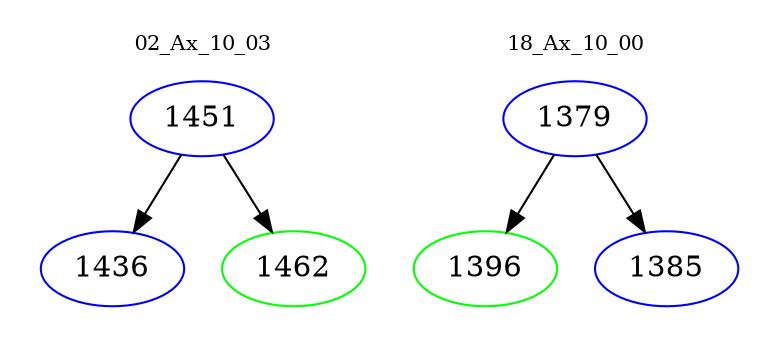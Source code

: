 digraph{
subgraph cluster_0 {
color = white
label = "02_Ax_10_03";
fontsize=10;
T0_1451 [label="1451", color="blue"]
T0_1451 -> T0_1436 [color="black"]
T0_1436 [label="1436", color="blue"]
T0_1451 -> T0_1462 [color="black"]
T0_1462 [label="1462", color="green"]
}
subgraph cluster_1 {
color = white
label = "18_Ax_10_00";
fontsize=10;
T1_1379 [label="1379", color="blue"]
T1_1379 -> T1_1396 [color="black"]
T1_1396 [label="1396", color="green"]
T1_1379 -> T1_1385 [color="black"]
T1_1385 [label="1385", color="blue"]
}
}
